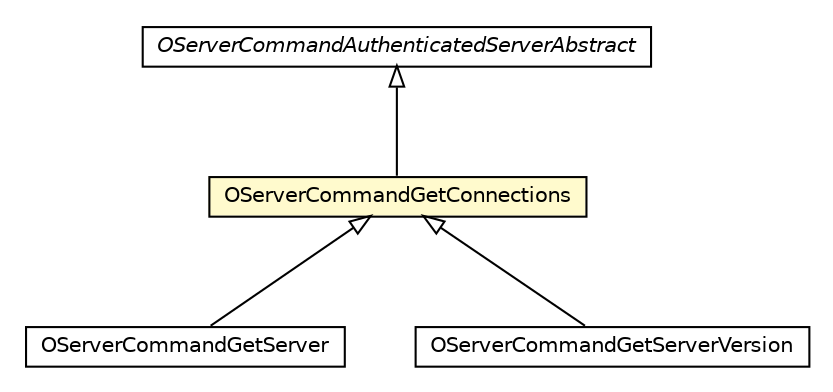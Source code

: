 #!/usr/local/bin/dot
#
# Class diagram 
# Generated by UMLGraph version R5_6-24-gf6e263 (http://www.umlgraph.org/)
#

digraph G {
	edge [fontname="Helvetica",fontsize=10,labelfontname="Helvetica",labelfontsize=10];
	node [fontname="Helvetica",fontsize=10,shape=plaintext];
	nodesep=0.25;
	ranksep=0.5;
	// com.orientechnologies.orient.server.network.protocol.http.command.get.OServerCommandGetServer
	c3732738 [label=<<table title="com.orientechnologies.orient.server.network.protocol.http.command.get.OServerCommandGetServer" border="0" cellborder="1" cellspacing="0" cellpadding="2" port="p" href="./OServerCommandGetServer.html">
		<tr><td><table border="0" cellspacing="0" cellpadding="1">
<tr><td align="center" balign="center"> OServerCommandGetServer </td></tr>
		</table></td></tr>
		</table>>, URL="./OServerCommandGetServer.html", fontname="Helvetica", fontcolor="black", fontsize=10.0];
	// com.orientechnologies.orient.server.network.protocol.http.command.get.OServerCommandGetConnections
	c3732741 [label=<<table title="com.orientechnologies.orient.server.network.protocol.http.command.get.OServerCommandGetConnections" border="0" cellborder="1" cellspacing="0" cellpadding="2" port="p" bgcolor="lemonChiffon" href="./OServerCommandGetConnections.html">
		<tr><td><table border="0" cellspacing="0" cellpadding="1">
<tr><td align="center" balign="center"> OServerCommandGetConnections </td></tr>
		</table></td></tr>
		</table>>, URL="./OServerCommandGetConnections.html", fontname="Helvetica", fontcolor="black", fontsize=10.0];
	// com.orientechnologies.orient.server.network.protocol.http.command.get.OServerCommandGetServerVersion
	c3732750 [label=<<table title="com.orientechnologies.orient.server.network.protocol.http.command.get.OServerCommandGetServerVersion" border="0" cellborder="1" cellspacing="0" cellpadding="2" port="p" href="./OServerCommandGetServerVersion.html">
		<tr><td><table border="0" cellspacing="0" cellpadding="1">
<tr><td align="center" balign="center"> OServerCommandGetServerVersion </td></tr>
		</table></td></tr>
		</table>>, URL="./OServerCommandGetServerVersion.html", fontname="Helvetica", fontcolor="black", fontsize=10.0];
	// com.orientechnologies.orient.server.network.protocol.http.command.OServerCommandAuthenticatedServerAbstract
	c3732763 [label=<<table title="com.orientechnologies.orient.server.network.protocol.http.command.OServerCommandAuthenticatedServerAbstract" border="0" cellborder="1" cellspacing="0" cellpadding="2" port="p" href="../OServerCommandAuthenticatedServerAbstract.html">
		<tr><td><table border="0" cellspacing="0" cellpadding="1">
<tr><td align="center" balign="center"><font face="Helvetica-Oblique"> OServerCommandAuthenticatedServerAbstract </font></td></tr>
		</table></td></tr>
		</table>>, URL="../OServerCommandAuthenticatedServerAbstract.html", fontname="Helvetica", fontcolor="black", fontsize=10.0];
	//com.orientechnologies.orient.server.network.protocol.http.command.get.OServerCommandGetServer extends com.orientechnologies.orient.server.network.protocol.http.command.get.OServerCommandGetConnections
	c3732741:p -> c3732738:p [dir=back,arrowtail=empty];
	//com.orientechnologies.orient.server.network.protocol.http.command.get.OServerCommandGetConnections extends com.orientechnologies.orient.server.network.protocol.http.command.OServerCommandAuthenticatedServerAbstract
	c3732763:p -> c3732741:p [dir=back,arrowtail=empty];
	//com.orientechnologies.orient.server.network.protocol.http.command.get.OServerCommandGetServerVersion extends com.orientechnologies.orient.server.network.protocol.http.command.get.OServerCommandGetConnections
	c3732741:p -> c3732750:p [dir=back,arrowtail=empty];
}

